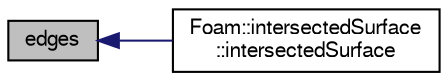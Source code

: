 digraph "edges"
{
  bgcolor="transparent";
  edge [fontname="FreeSans",fontsize="10",labelfontname="FreeSans",labelfontsize="10"];
  node [fontname="FreeSans",fontsize="10",shape=record];
  rankdir="LR";
  Node1 [label="edges",height=0.2,width=0.4,color="black", fillcolor="grey75", style="filled" fontcolor="black"];
  Node1 -> Node2 [dir="back",color="midnightblue",fontsize="10",style="solid",fontname="FreeSans"];
  Node2 [label="Foam::intersectedSurface\l::intersectedSurface",height=0.2,width=0.4,color="black",URL="$a01128.html#a6e95ab0cf81f4521899580c0caaaf6e7",tooltip="Construct from surface and intersection. isFirstSurface is needed. "];
}

